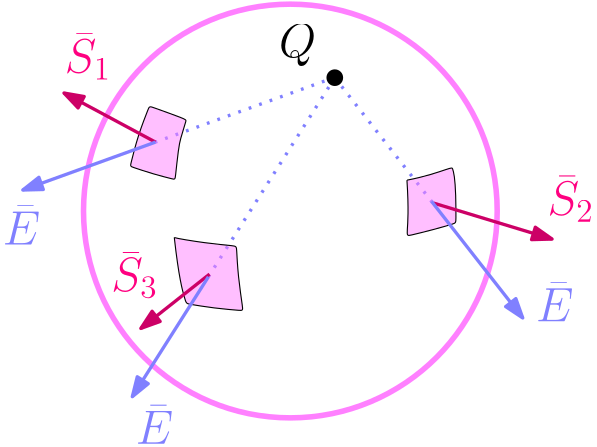 <?xml version="1.0"?>
<!DOCTYPE ipe SYSTEM "ipe.dtd">
<ipe version="70218" creator="Ipe 7.2.28">
<info created="D:20241115181304" modified="D:20241115181749"/>
<ipestyle name="basic">
<symbol name="arrow/arc(spx)">
<path stroke="sym-stroke" fill="sym-stroke" pen="sym-pen">
0 0 m
-1 0.333 l
-1 -0.333 l
h
</path>
</symbol>
<symbol name="arrow/farc(spx)">
<path stroke="sym-stroke" fill="white" pen="sym-pen">
0 0 m
-1 0.333 l
-1 -0.333 l
h
</path>
</symbol>
<symbol name="arrow/ptarc(spx)">
<path stroke="sym-stroke" fill="sym-stroke" pen="sym-pen">
0 0 m
-1 0.333 l
-0.8 0 l
-1 -0.333 l
h
</path>
</symbol>
<symbol name="arrow/fptarc(spx)">
<path stroke="sym-stroke" fill="white" pen="sym-pen">
0 0 m
-1 0.333 l
-0.8 0 l
-1 -0.333 l
h
</path>
</symbol>
<symbol name="mark/circle(sx)" transformations="translations">
<path fill="sym-stroke">
0.6 0 0 0.6 0 0 e
0.4 0 0 0.4 0 0 e
</path>
</symbol>
<symbol name="mark/disk(sx)" transformations="translations">
<path fill="sym-stroke">
0.6 0 0 0.6 0 0 e
</path>
</symbol>
<symbol name="mark/fdisk(sfx)" transformations="translations">
<group>
<path fill="sym-fill">
0.5 0 0 0.5 0 0 e
</path>
<path fill="sym-stroke" fillrule="eofill">
0.6 0 0 0.6 0 0 e
0.4 0 0 0.4 0 0 e
</path>
</group>
</symbol>
<symbol name="mark/box(sx)" transformations="translations">
<path fill="sym-stroke" fillrule="eofill">
-0.6 -0.6 m
0.6 -0.6 l
0.6 0.6 l
-0.6 0.6 l
h
-0.4 -0.4 m
0.4 -0.4 l
0.4 0.4 l
-0.4 0.4 l
h
</path>
</symbol>
<symbol name="mark/square(sx)" transformations="translations">
<path fill="sym-stroke">
-0.6 -0.6 m
0.6 -0.6 l
0.6 0.6 l
-0.6 0.6 l
h
</path>
</symbol>
<symbol name="mark/fsquare(sfx)" transformations="translations">
<group>
<path fill="sym-fill">
-0.5 -0.5 m
0.5 -0.5 l
0.5 0.5 l
-0.5 0.5 l
h
</path>
<path fill="sym-stroke" fillrule="eofill">
-0.6 -0.6 m
0.6 -0.6 l
0.6 0.6 l
-0.6 0.6 l
h
-0.4 -0.4 m
0.4 -0.4 l
0.4 0.4 l
-0.4 0.4 l
h
</path>
</group>
</symbol>
<symbol name="mark/cross(sx)" transformations="translations">
<group>
<path fill="sym-stroke">
-0.43 -0.57 m
0.57 0.43 l
0.43 0.57 l
-0.57 -0.43 l
h
</path>
<path fill="sym-stroke">
-0.43 0.57 m
0.57 -0.43 l
0.43 -0.57 l
-0.57 0.43 l
h
</path>
</group>
</symbol>
<symbol name="arrow/fnormal(spx)">
<path stroke="sym-stroke" fill="white" pen="sym-pen">
0 0 m
-1 0.333 l
-1 -0.333 l
h
</path>
</symbol>
<symbol name="arrow/pointed(spx)">
<path stroke="sym-stroke" fill="sym-stroke" pen="sym-pen">
0 0 m
-1 0.333 l
-0.8 0 l
-1 -0.333 l
h
</path>
</symbol>
<symbol name="arrow/fpointed(spx)">
<path stroke="sym-stroke" fill="white" pen="sym-pen">
0 0 m
-1 0.333 l
-0.8 0 l
-1 -0.333 l
h
</path>
</symbol>
<symbol name="arrow/linear(spx)">
<path stroke="sym-stroke" pen="sym-pen">
-1 0.333 m
0 0 l
-1 -0.333 l
</path>
</symbol>
<symbol name="arrow/fdouble(spx)">
<path stroke="sym-stroke" fill="white" pen="sym-pen">
0 0 m
-1 0.333 l
-1 -0.333 l
h
-1 0 m
-2 0.333 l
-2 -0.333 l
h
</path>
</symbol>
<symbol name="arrow/double(spx)">
<path stroke="sym-stroke" fill="sym-stroke" pen="sym-pen">
0 0 m
-1 0.333 l
-1 -0.333 l
h
-1 0 m
-2 0.333 l
-2 -0.333 l
h
</path>
</symbol>
<symbol name="arrow/mid-normal(spx)">
<path stroke="sym-stroke" fill="sym-stroke" pen="sym-pen">
0.5 0 m
-0.5 0.333 l
-0.5 -0.333 l
h
</path>
</symbol>
<symbol name="arrow/mid-fnormal(spx)">
<path stroke="sym-stroke" fill="white" pen="sym-pen">
0.5 0 m
-0.5 0.333 l
-0.5 -0.333 l
h
</path>
</symbol>
<symbol name="arrow/mid-pointed(spx)">
<path stroke="sym-stroke" fill="sym-stroke" pen="sym-pen">
0.5 0 m
-0.5 0.333 l
-0.3 0 l
-0.5 -0.333 l
h
</path>
</symbol>
<symbol name="arrow/mid-fpointed(spx)">
<path stroke="sym-stroke" fill="white" pen="sym-pen">
0.5 0 m
-0.5 0.333 l
-0.3 0 l
-0.5 -0.333 l
h
</path>
</symbol>
<symbol name="arrow/mid-double(spx)">
<path stroke="sym-stroke" fill="sym-stroke" pen="sym-pen">
1 0 m
0 0.333 l
0 -0.333 l
h
0 0 m
-1 0.333 l
-1 -0.333 l
h
</path>
</symbol>
<symbol name="arrow/mid-fdouble(spx)">
<path stroke="sym-stroke" fill="white" pen="sym-pen">
1 0 m
0 0.333 l
0 -0.333 l
h
0 0 m
-1 0.333 l
-1 -0.333 l
h
</path>
</symbol>
<anglesize name="22.5 deg" value="22.5"/>
<anglesize name="30 deg" value="30"/>
<anglesize name="45 deg" value="45"/>
<anglesize name="60 deg" value="60"/>
<anglesize name="90 deg" value="90"/>
<arrowsize name="large" value="10"/>
<arrowsize name="small" value="5"/>
<arrowsize name="tiny" value="3"/>
<color name="blue" value="0 0 1"/>
<color name="brown" value="0.647 0.165 0.165"/>
<color name="darkblue" value="0 0 0.545"/>
<color name="darkcyan" value="0 0.545 0.545"/>
<color name="darkgray" value="0.663"/>
<color name="darkgreen" value="0 0.392 0"/>
<color name="darkmagenta" value="0.545 0 0.545"/>
<color name="darkorange" value="1 0.549 0"/>
<color name="darkred" value="0.545 0 0"/>
<color name="gold" value="1 0.843 0"/>
<color name="gray" value="0.745"/>
<color name="green" value="0 1 0"/>
<color name="lightblue" value="0.678 0.847 0.902"/>
<color name="lightcyan" value="0.878 1 1"/>
<color name="lightgray" value="0.827"/>
<color name="lightgreen" value="0.565 0.933 0.565"/>
<color name="lightyellow" value="1 1 0.878"/>
<color name="navy" value="0 0 0.502"/>
<color name="orange" value="1 0.647 0"/>
<color name="pink" value="1 0.753 0.796"/>
<color name="purple" value="0.627 0.125 0.941"/>
<color name="red" value="1 0 0"/>
<color name="seagreen" value="0.18 0.545 0.341"/>
<color name="turquoise" value="0.251 0.878 0.816"/>
<color name="violet" value="0.933 0.51 0.933"/>
<color name="yellow" value="1 1 0"/>
<dashstyle name="dash dot dotted" value="[4 2 1 2 1 2] 0"/>
<dashstyle name="dash dotted" value="[4 2 1 2] 0"/>
<dashstyle name="dashed" value="[4] 0"/>
<dashstyle name="dotted" value="[1 3] 0"/>
<gridsize name="10 pts (~3.5 mm)" value="10"/>
<gridsize name="14 pts (~5 mm)" value="14"/>
<gridsize name="16 pts (~6 mm)" value="16"/>
<gridsize name="20 pts (~7 mm)" value="20"/>
<gridsize name="28 pts (~10 mm)" value="28"/>
<gridsize name="32 pts (~12 mm)" value="32"/>
<gridsize name="4 pts" value="4"/>
<gridsize name="56 pts (~20 mm)" value="56"/>
<gridsize name="8 pts (~3 mm)" value="8"/>
<opacity name="10%" value="0.1"/>
<opacity name="30%" value="0.3"/>
<opacity name="50%" value="0.5"/>
<opacity name="75%" value="0.75"/>
<pen name="fat" value="1.2"/>
<pen name="heavier" value="0.8"/>
<pen name="ultrafat" value="2"/>
<symbolsize name="large" value="5"/>
<symbolsize name="small" value="2"/>
<symbolsize name="tiny" value="1.1"/>
<textsize name="Huge" value="\Huge"/>
<textsize name="LARGE" value="\LARGE"/>
<textsize name="Large" value="\Large"/>
<textsize name="footnote" value="\footnotesize"/>
<textsize name="huge" value="\huge"/>
<textsize name="large" value="\large"/>
<textsize name="script" value="\scriptsize"/>
<textsize name="small" value="\small"/>
<textsize name="tiny" value="\tiny"/>
<textstyle name="center" begin="\begin{center}" end="\end{center}"/>
<textstyle name="item" begin="\begin{itemize}\item{}" end="\end{itemize}"/>
<textstyle name="itemize" begin="\begin{itemize}" end="\end{itemize}"/>
<tiling name="falling" angle="-60" step="4" width="1"/>
<tiling name="rising" angle="30" step="4" width="1"/>
</ipestyle>
<page>
<layer name="alpha"/>
<view layers="alpha" active="alpha"/>
<path layer="alpha" matrix="1 0 0 1 0.00022144 -0.00038478" stroke="1 0.502 1" pen="ultrafat" opacity="30%" stroke-opacity="opaque">
74.4645 0 0 74.4645 272 576 e
</path>
<path matrix="0.492704 0 0 0.492704 146.101 316.553" stroke="0.502 0.502 1" dash="dotted" pen="fat" opacity="30%" stroke-opacity="opaque">
288 624 m
359.991 531.969 l
</path>
<path matrix="0.628046 0 0 0.628046 107.123 232.099" stroke="0.502 0.502 1" dash="dotted" pen="fat" opacity="30%" stroke-opacity="opaque">
288 624 m
215.422 509.661 l
</path>
<path matrix="0.611669 0 0 0.611669 111.859 242.373" stroke="0.502 0.502 1" dash="dotted" pen="fat" opacity="30%" stroke-opacity="opaque">
288.052 624.14 m
182.219 585.923 l
</path>
<path matrix="1 0 0 1 -0.00007516 -0.0008245" stroke="0" fill="1 0.502 1" opacity="50%" stroke-opacity="opaque">
230.217 566.485 m
231.835 551.99
234.497 542.746
234.533 542.638
244.64 540.983
254.891 540.12
254.999 540.156
253.129 552.709
252.625 563.14
252.553 563.428
241.979 564.327
231.332 566.09
230.217 566.449 c
</path>
<path matrix="1 0 0 1 0.00039019 -0.00023083" stroke="0.8 0 0.4" pen="fat" arrow="normal/normal" opacity="30%" stroke-opacity="opaque">
242.911 553.278 m
218.182 533.737 l
</path>
<path matrix="0.377426 0 0 0.377426 133.804 316.809" stroke="0.502 0.502 1" pen="fat" arrow="normal/normal" opacity="30%" stroke-opacity="opaque">
288 624 m
215.422 509.661 l
</path>
<text matrix="1 0 0 1 -22.9151 1.7969" transformations="translations" pos="290.824 629.617" stroke="0" type="label" width="13.351" height="11.761" depth="3.35" valign="baseline" size="LARGE" style="math">Q</text>
<path matrix="1 0 0 1 0.00008409 0.0001067" stroke="0" fill="1 0.502 1" opacity="50%" stroke-opacity="opaque">
221.176 613.768
221.316 613.815
217.157 603.394
214.354 592.086
214.307 592.086
222.811 589.235
230.475 587.319
230.522 587.319
231.737 598.768
232.484 602.086
233.699 606.011
234.494 608.581
234.494 609.048 u
</path>
<path matrix="1 0 0 1 -0.00027214 -0.00076083" stroke="0.8 0 0.4" pen="fat" arrow="normal/normal" opacity="30%" stroke-opacity="opaque">
223.37 600.834 m
190.514 618.472 l
</path>
<path matrix="0.451059 0 0 0.451059 93.493 319.278" stroke="0.502 0.502 1" pen="fat" arrow="normal/normal" opacity="30%" stroke-opacity="opaque">
288.052 624.14 m
182.219 585.923 l
</path>
<path matrix="1 0 0 1 0.00065711 -0.00064962" stroke="0" fill="1 0.502 1" opacity="50%" stroke-opacity="opaque">
313.975 587.112 m
314.676 576.411
313.835 567.019
314.255 567.019
323.461 569.262
331.498 571.598
331.638 571.832
331.592 582.299
331.078 588.982
330.33 591.505
330.143 591.739
320.657 588.374
314.022 587.112 c
</path>
<path matrix="1 0 0 1 0.00065711 -0.00064962" stroke="0.8 0 0.4" pen="fat" arrow="normal/normal" opacity="30%" stroke-opacity="opaque">
323.496 578.871 m
366.21 565.902 l
</path>
<path matrix="0.455744 0 0 0.455744 191.594 295.068" stroke="0.502 0.502 1" pen="fat" arrow="normal/normal" opacity="30%" stroke-opacity="opaque">
288 624 m
359.991 531.969 l
</path>
<use matrix="1 0 0 1 -0.00001589 -0.00060536" name="mark/disk(sx)" pos="288 624" size="large"/>
<text matrix="1 0 0 1 -100.042 -3.73681" transformations="translations" pos="290.824 629.617" stroke="1 0 0.502" type="label" width="16.718" height="13.988" depth="2.58" valign="baseline" size="LARGE" style="math">\bar S_1</text>
<text matrix="1 0 0 1 73.7523 -54.924" transformations="translations" pos="290.824 629.617" stroke="1 0 0.502" type="label" width="16.718" height="13.988" depth="2.58" valign="baseline" size="LARGE" style="math">\bar S_2</text>
<text matrix="1 0 0 1 -83.2675 -82.4197" transformations="translations" pos="290.824 629.617" stroke="1 0 0.502" type="label" width="16.718" height="13.988" depth="2.58" valign="baseline" size="LARGE" style="math">\bar S_3</text>
<text matrix="1 0 0 1 -122.349 -65.6454" transformations="translations" pos="290.824 629.617" stroke="0.502 0.502 1" type="label" width="13.487" height="13.986" depth="0" valign="baseline" size="LARGE" style="math">\bar E</text>
<text matrix="1 0 0 1 -74.4474 -137.411" transformations="translations" pos="290.824 629.617" stroke="0.502 0.502 1" type="label" width="13.487" height="13.986" depth="0" valign="baseline" size="LARGE" style="math">\bar E</text>
<text matrix="1 0 0 1 69.6027 -93.3146" transformations="translations" pos="290.824 629.617" stroke="0.502 0.502 1" type="label" width="13.487" height="13.986" depth="0" valign="baseline" size="LARGE" style="math">\bar E</text>
</page>
</ipe>
